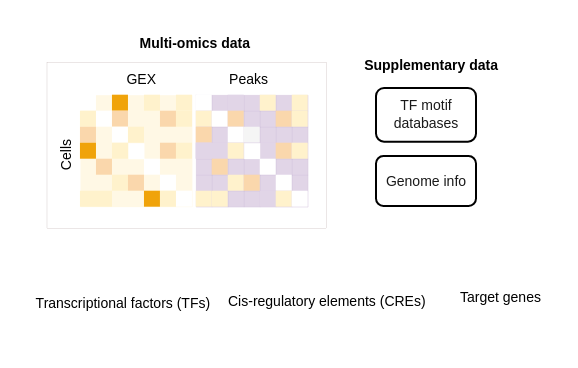 <mxfile version="19.0.3" type="device"><diagram id="gLmG2cZeEhud6yE7WB9n" name="Page-1"><mxGraphModel dx="316" dy="114" grid="0" gridSize="10" guides="1" tooltips="1" connect="1" arrows="1" fold="1" page="0" pageScale="1" pageWidth="20" pageHeight="20" math="0" shadow="0"><root><mxCell id="0"/><mxCell id="1" parent="0"/><mxCell id="OX5NW37yU9NwS7QLs4Wm-2" value="&lt;p style=&quot;line-height: 1.2;&quot;&gt;&lt;/p&gt;&lt;div style=&quot;text-align: center;&quot;&gt;&lt;span style=&quot;font-size: 7px;&quot;&gt;GEX&lt;/span&gt;&lt;/div&gt;&lt;p&gt;&lt;/p&gt;" style="text;html=1;strokeColor=none;fillColor=none;align=right;verticalAlign=middle;whiteSpace=wrap;rounded=0;rotation=0;opacity=70;" vertex="1" parent="1"><mxGeometry x="492.91" y="481.0" width="33" height="13" as="geometry"/></mxCell><mxCell id="OX5NW37yU9NwS7QLs4Wm-3" value="&lt;p style=&quot;line-height: 1.2;&quot;&gt;&lt;/p&gt;&lt;div style=&quot;text-align: center;&quot;&gt;&lt;span style=&quot;font-size: 7px;&quot;&gt;Transcriptional factors (TFs)&amp;nbsp;&lt;/span&gt;&lt;/div&gt;&lt;div style=&quot;text-align: center;&quot;&gt;&lt;br&gt;&lt;/div&gt;&lt;p&gt;&lt;/p&gt;" style="text;html=1;strokeColor=none;fillColor=none;align=right;verticalAlign=middle;whiteSpace=wrap;rounded=0;rotation=0;opacity=70;" vertex="1" parent="1"><mxGeometry x="446.0" y="600" width="109" height="13" as="geometry"/></mxCell><mxCell id="OX5NW37yU9NwS7QLs4Wm-17" value="" style="shape=table;startSize=0;container=1;collapsible=0;childLayout=tableLayout;fontSize=16;strokeWidth=0;fillColor=#fff8e5;strokeColor=none;" vertex="1" parent="1"><mxGeometry x="485.98" y="497.35" width="55.97" height="55.97" as="geometry"/></mxCell><mxCell id="OX5NW37yU9NwS7QLs4Wm-18" style="shape=tableRow;horizontal=0;startSize=0;swimlaneHead=0;swimlaneBody=0;strokeColor=inherit;top=0;left=0;bottom=0;right=0;collapsible=0;dropTarget=0;fillColor=none;points=[[0,0.5],[1,0.5]];portConstraint=eastwest;fontSize=16;" vertex="1" parent="OX5NW37yU9NwS7QLs4Wm-17"><mxGeometry width="55.97" height="8" as="geometry"/></mxCell><mxCell id="OX5NW37yU9NwS7QLs4Wm-19" style="shape=partialRectangle;html=1;whiteSpace=wrap;connectable=0;overflow=hidden;top=0;left=0;bottom=0;right=0;pointerEvents=1;fontSize=16;" vertex="1" parent="OX5NW37yU9NwS7QLs4Wm-18"><mxGeometry width="8" height="8" as="geometry"><mxRectangle width="8" height="8" as="alternateBounds"/></mxGeometry></mxCell><mxCell id="OX5NW37yU9NwS7QLs4Wm-20" style="shape=partialRectangle;html=1;whiteSpace=wrap;connectable=0;strokeColor=inherit;overflow=hidden;fillColor=none;top=0;left=0;bottom=0;right=0;pointerEvents=1;fontSize=16;" vertex="1" parent="OX5NW37yU9NwS7QLs4Wm-18"><mxGeometry x="8" width="8" height="8" as="geometry"><mxRectangle width="8" height="8" as="alternateBounds"/></mxGeometry></mxCell><mxCell id="OX5NW37yU9NwS7QLs4Wm-21" style="shape=partialRectangle;html=1;whiteSpace=wrap;connectable=0;strokeColor=#BD7000;overflow=hidden;fillColor=#f0a30a;top=0;left=0;bottom=0;right=0;pointerEvents=1;fontSize=16;fontColor=#000000;" vertex="1" parent="OX5NW37yU9NwS7QLs4Wm-18"><mxGeometry x="16" width="8" height="8" as="geometry"><mxRectangle width="8" height="8" as="alternateBounds"/></mxGeometry></mxCell><mxCell id="OX5NW37yU9NwS7QLs4Wm-22" style="shape=partialRectangle;html=1;whiteSpace=wrap;connectable=0;strokeColor=inherit;overflow=hidden;fillColor=none;top=0;left=0;bottom=0;right=0;pointerEvents=1;fontSize=16;" vertex="1" parent="OX5NW37yU9NwS7QLs4Wm-18"><mxGeometry x="24" width="8" height="8" as="geometry"><mxRectangle width="8" height="8" as="alternateBounds"/></mxGeometry></mxCell><mxCell id="OX5NW37yU9NwS7QLs4Wm-23" style="shape=partialRectangle;html=1;whiteSpace=wrap;connectable=0;strokeColor=#d6b656;overflow=hidden;fillColor=#fff2cc;top=0;left=0;bottom=0;right=0;pointerEvents=1;fontSize=16;" vertex="1" parent="OX5NW37yU9NwS7QLs4Wm-18"><mxGeometry x="32" width="8" height="8" as="geometry"><mxRectangle width="8" height="8" as="alternateBounds"/></mxGeometry></mxCell><mxCell id="OX5NW37yU9NwS7QLs4Wm-24" style="shape=partialRectangle;html=1;whiteSpace=wrap;connectable=0;strokeColor=inherit;overflow=hidden;fillColor=none;top=0;left=0;bottom=0;right=0;pointerEvents=1;fontSize=16;" vertex="1" parent="OX5NW37yU9NwS7QLs4Wm-18"><mxGeometry x="40" width="8" height="8" as="geometry"><mxRectangle width="8" height="8" as="alternateBounds"/></mxGeometry></mxCell><mxCell id="OX5NW37yU9NwS7QLs4Wm-25" style="shape=partialRectangle;html=1;whiteSpace=wrap;connectable=0;strokeColor=#d6b656;overflow=hidden;fillColor=#fff2cc;top=0;left=0;bottom=0;right=0;pointerEvents=1;fontSize=16;" vertex="1" parent="OX5NW37yU9NwS7QLs4Wm-18"><mxGeometry x="48" width="8" height="8" as="geometry"><mxRectangle width="8" height="8" as="alternateBounds"/></mxGeometry></mxCell><mxCell id="OX5NW37yU9NwS7QLs4Wm-26" style="shape=tableRow;horizontal=0;startSize=0;swimlaneHead=0;swimlaneBody=0;strokeColor=inherit;top=0;left=0;bottom=0;right=0;collapsible=0;dropTarget=0;fillColor=none;points=[[0,0.5],[1,0.5]];portConstraint=eastwest;fontSize=16;" vertex="1" parent="OX5NW37yU9NwS7QLs4Wm-17"><mxGeometry y="8" width="55.97" height="8" as="geometry"/></mxCell><mxCell id="OX5NW37yU9NwS7QLs4Wm-27" style="shape=partialRectangle;html=1;whiteSpace=wrap;connectable=0;strokeColor=#d6b656;overflow=hidden;fillColor=#fff2cc;top=0;left=0;bottom=0;right=0;pointerEvents=1;fontSize=16;" vertex="1" parent="OX5NW37yU9NwS7QLs4Wm-26"><mxGeometry width="8" height="8" as="geometry"><mxRectangle width="8" height="8" as="alternateBounds"/></mxGeometry></mxCell><mxCell id="OX5NW37yU9NwS7QLs4Wm-28" style="shape=partialRectangle;html=1;whiteSpace=wrap;connectable=0;overflow=hidden;top=0;left=0;bottom=0;right=0;pointerEvents=1;fontSize=16;" vertex="1" parent="OX5NW37yU9NwS7QLs4Wm-26"><mxGeometry x="8" width="8" height="8" as="geometry"><mxRectangle width="8" height="8" as="alternateBounds"/></mxGeometry></mxCell><mxCell id="OX5NW37yU9NwS7QLs4Wm-29" style="shape=partialRectangle;html=1;whiteSpace=wrap;connectable=0;strokeColor=#b46504;overflow=hidden;fillColor=#fad7ac;top=0;left=0;bottom=0;right=0;pointerEvents=1;fontSize=16;" vertex="1" parent="OX5NW37yU9NwS7QLs4Wm-26"><mxGeometry x="16" width="8" height="8" as="geometry"><mxRectangle width="8" height="8" as="alternateBounds"/></mxGeometry></mxCell><mxCell id="OX5NW37yU9NwS7QLs4Wm-30" style="shape=partialRectangle;html=1;whiteSpace=wrap;connectable=0;strokeColor=inherit;overflow=hidden;fillColor=none;top=0;left=0;bottom=0;right=0;pointerEvents=1;fontSize=16;" vertex="1" parent="OX5NW37yU9NwS7QLs4Wm-26"><mxGeometry x="24" width="8" height="8" as="geometry"><mxRectangle width="8" height="8" as="alternateBounds"/></mxGeometry></mxCell><mxCell id="OX5NW37yU9NwS7QLs4Wm-31" style="shape=partialRectangle;html=1;whiteSpace=wrap;connectable=0;strokeColor=inherit;overflow=hidden;fillColor=none;top=0;left=0;bottom=0;right=0;pointerEvents=1;fontSize=16;" vertex="1" parent="OX5NW37yU9NwS7QLs4Wm-26"><mxGeometry x="32" width="8" height="8" as="geometry"><mxRectangle width="8" height="8" as="alternateBounds"/></mxGeometry></mxCell><mxCell id="OX5NW37yU9NwS7QLs4Wm-32" style="shape=partialRectangle;html=1;whiteSpace=wrap;connectable=0;strokeColor=#b46504;overflow=hidden;fillColor=#fad7ac;top=0;left=0;bottom=0;right=0;pointerEvents=1;fontSize=16;" vertex="1" parent="OX5NW37yU9NwS7QLs4Wm-26"><mxGeometry x="40" width="8" height="8" as="geometry"><mxRectangle width="8" height="8" as="alternateBounds"/></mxGeometry></mxCell><mxCell id="OX5NW37yU9NwS7QLs4Wm-33" style="shape=partialRectangle;html=1;whiteSpace=wrap;connectable=0;strokeColor=#d6b656;overflow=hidden;fillColor=#fff2cc;top=0;left=0;bottom=0;right=0;pointerEvents=1;fontSize=16;" vertex="1" parent="OX5NW37yU9NwS7QLs4Wm-26"><mxGeometry x="48" width="8" height="8" as="geometry"><mxRectangle width="8" height="8" as="alternateBounds"/></mxGeometry></mxCell><mxCell id="OX5NW37yU9NwS7QLs4Wm-34" style="shape=tableRow;horizontal=0;startSize=0;swimlaneHead=0;swimlaneBody=0;strokeColor=inherit;top=0;left=0;bottom=0;right=0;collapsible=0;dropTarget=0;fillColor=none;points=[[0,0.5],[1,0.5]];portConstraint=eastwest;fontSize=16;" vertex="1" parent="OX5NW37yU9NwS7QLs4Wm-17"><mxGeometry y="16" width="55.97" height="8" as="geometry"/></mxCell><mxCell id="OX5NW37yU9NwS7QLs4Wm-35" style="shape=partialRectangle;html=1;whiteSpace=wrap;connectable=0;strokeColor=#b46504;overflow=hidden;fillColor=#fad7ac;top=0;left=0;bottom=0;right=0;pointerEvents=1;fontSize=16;" vertex="1" parent="OX5NW37yU9NwS7QLs4Wm-34"><mxGeometry width="8" height="8" as="geometry"><mxRectangle width="8" height="8" as="alternateBounds"/></mxGeometry></mxCell><mxCell id="OX5NW37yU9NwS7QLs4Wm-36" style="shape=partialRectangle;html=1;whiteSpace=wrap;connectable=0;strokeColor=inherit;overflow=hidden;fillColor=none;top=0;left=0;bottom=0;right=0;pointerEvents=1;fontSize=16;" vertex="1" parent="OX5NW37yU9NwS7QLs4Wm-34"><mxGeometry x="8" width="8" height="8" as="geometry"><mxRectangle width="8" height="8" as="alternateBounds"/></mxGeometry></mxCell><mxCell id="OX5NW37yU9NwS7QLs4Wm-37" style="shape=partialRectangle;html=1;whiteSpace=wrap;connectable=0;overflow=hidden;top=0;left=0;bottom=0;right=0;pointerEvents=1;fontSize=16;" vertex="1" parent="OX5NW37yU9NwS7QLs4Wm-34"><mxGeometry x="16" width="8" height="8" as="geometry"><mxRectangle width="8" height="8" as="alternateBounds"/></mxGeometry></mxCell><mxCell id="OX5NW37yU9NwS7QLs4Wm-38" style="shape=partialRectangle;html=1;whiteSpace=wrap;connectable=0;strokeColor=#d6b656;overflow=hidden;fillColor=#fff2cc;top=0;left=0;bottom=0;right=0;pointerEvents=1;fontSize=16;" vertex="1" parent="OX5NW37yU9NwS7QLs4Wm-34"><mxGeometry x="24" width="8" height="8" as="geometry"><mxRectangle width="8" height="8" as="alternateBounds"/></mxGeometry></mxCell><mxCell id="OX5NW37yU9NwS7QLs4Wm-39" style="shape=partialRectangle;html=1;whiteSpace=wrap;connectable=0;strokeColor=inherit;overflow=hidden;fillColor=none;top=0;left=0;bottom=0;right=0;pointerEvents=1;fontSize=16;" vertex="1" parent="OX5NW37yU9NwS7QLs4Wm-34"><mxGeometry x="32" width="8" height="8" as="geometry"><mxRectangle width="8" height="8" as="alternateBounds"/></mxGeometry></mxCell><mxCell id="OX5NW37yU9NwS7QLs4Wm-40" style="shape=partialRectangle;html=1;whiteSpace=wrap;connectable=0;strokeColor=inherit;overflow=hidden;fillColor=none;top=0;left=0;bottom=0;right=0;pointerEvents=1;fontSize=16;" vertex="1" parent="OX5NW37yU9NwS7QLs4Wm-34"><mxGeometry x="40" width="8" height="8" as="geometry"><mxRectangle width="8" height="8" as="alternateBounds"/></mxGeometry></mxCell><mxCell id="OX5NW37yU9NwS7QLs4Wm-41" style="shape=partialRectangle;html=1;whiteSpace=wrap;connectable=0;strokeColor=inherit;overflow=hidden;fillColor=none;top=0;left=0;bottom=0;right=0;pointerEvents=1;fontSize=16;" vertex="1" parent="OX5NW37yU9NwS7QLs4Wm-34"><mxGeometry x="48" width="8" height="8" as="geometry"><mxRectangle width="8" height="8" as="alternateBounds"/></mxGeometry></mxCell><mxCell id="OX5NW37yU9NwS7QLs4Wm-42" style="shape=tableRow;horizontal=0;startSize=0;swimlaneHead=0;swimlaneBody=0;strokeColor=inherit;top=0;left=0;bottom=0;right=0;collapsible=0;dropTarget=0;fillColor=none;points=[[0,0.5],[1,0.5]];portConstraint=eastwest;fontSize=16;" vertex="1" parent="OX5NW37yU9NwS7QLs4Wm-17"><mxGeometry y="24" width="55.97" height="8" as="geometry"/></mxCell><mxCell id="OX5NW37yU9NwS7QLs4Wm-43" style="shape=partialRectangle;html=1;whiteSpace=wrap;connectable=0;strokeColor=#BD7000;overflow=hidden;fillColor=#f0a30a;top=0;left=0;bottom=0;right=0;pointerEvents=1;fontSize=16;fontColor=#000000;" vertex="1" parent="OX5NW37yU9NwS7QLs4Wm-42"><mxGeometry width="8" height="8" as="geometry"><mxRectangle width="8" height="8" as="alternateBounds"/></mxGeometry></mxCell><mxCell id="OX5NW37yU9NwS7QLs4Wm-44" style="shape=partialRectangle;html=1;whiteSpace=wrap;connectable=0;strokeColor=inherit;overflow=hidden;fillColor=none;top=0;left=0;bottom=0;right=0;pointerEvents=1;fontSize=16;" vertex="1" parent="OX5NW37yU9NwS7QLs4Wm-42"><mxGeometry x="8" width="8" height="8" as="geometry"><mxRectangle width="8" height="8" as="alternateBounds"/></mxGeometry></mxCell><mxCell id="OX5NW37yU9NwS7QLs4Wm-45" style="shape=partialRectangle;html=1;whiteSpace=wrap;connectable=0;strokeColor=#d6b656;overflow=hidden;fillColor=#fff2cc;top=0;left=0;bottom=0;right=0;pointerEvents=1;fontSize=16;" vertex="1" parent="OX5NW37yU9NwS7QLs4Wm-42"><mxGeometry x="16" width="8" height="8" as="geometry"><mxRectangle width="8" height="8" as="alternateBounds"/></mxGeometry></mxCell><mxCell id="OX5NW37yU9NwS7QLs4Wm-46" style="shape=partialRectangle;html=1;whiteSpace=wrap;connectable=0;overflow=hidden;top=0;left=0;bottom=0;right=0;pointerEvents=1;fontSize=16;strokeWidth=0;" vertex="1" parent="OX5NW37yU9NwS7QLs4Wm-42"><mxGeometry x="24" width="8" height="8" as="geometry"><mxRectangle width="8" height="8" as="alternateBounds"/></mxGeometry></mxCell><mxCell id="OX5NW37yU9NwS7QLs4Wm-47" style="shape=partialRectangle;html=1;whiteSpace=wrap;connectable=0;strokeColor=inherit;overflow=hidden;fillColor=none;top=0;left=0;bottom=0;right=0;pointerEvents=1;fontSize=16;" vertex="1" parent="OX5NW37yU9NwS7QLs4Wm-42"><mxGeometry x="32" width="8" height="8" as="geometry"><mxRectangle width="8" height="8" as="alternateBounds"/></mxGeometry></mxCell><mxCell id="OX5NW37yU9NwS7QLs4Wm-48" style="shape=partialRectangle;html=1;whiteSpace=wrap;connectable=0;strokeColor=#b46504;overflow=hidden;fillColor=#fad7ac;top=0;left=0;bottom=0;right=0;pointerEvents=1;fontSize=16;" vertex="1" parent="OX5NW37yU9NwS7QLs4Wm-42"><mxGeometry x="40" width="8" height="8" as="geometry"><mxRectangle width="8" height="8" as="alternateBounds"/></mxGeometry></mxCell><mxCell id="OX5NW37yU9NwS7QLs4Wm-49" style="shape=partialRectangle;html=1;whiteSpace=wrap;connectable=0;strokeColor=#d6b656;overflow=hidden;fillColor=#fff2cc;top=0;left=0;bottom=0;right=0;pointerEvents=1;fontSize=16;" vertex="1" parent="OX5NW37yU9NwS7QLs4Wm-42"><mxGeometry x="48" width="8" height="8" as="geometry"><mxRectangle width="8" height="8" as="alternateBounds"/></mxGeometry></mxCell><mxCell id="OX5NW37yU9NwS7QLs4Wm-50" style="shape=tableRow;horizontal=0;startSize=0;swimlaneHead=0;swimlaneBody=0;strokeColor=inherit;top=0;left=0;bottom=0;right=0;collapsible=0;dropTarget=0;fillColor=none;points=[[0,0.5],[1,0.5]];portConstraint=eastwest;fontSize=16;" vertex="1" parent="OX5NW37yU9NwS7QLs4Wm-17"><mxGeometry y="32" width="55.97" height="8" as="geometry"/></mxCell><mxCell id="OX5NW37yU9NwS7QLs4Wm-51" style="shape=partialRectangle;html=1;whiteSpace=wrap;connectable=0;strokeColor=inherit;overflow=hidden;fillColor=none;top=0;left=0;bottom=0;right=0;pointerEvents=1;fontSize=16;" vertex="1" parent="OX5NW37yU9NwS7QLs4Wm-50"><mxGeometry width="8" height="8" as="geometry"><mxRectangle width="8" height="8" as="alternateBounds"/></mxGeometry></mxCell><mxCell id="OX5NW37yU9NwS7QLs4Wm-52" style="shape=partialRectangle;html=1;whiteSpace=wrap;connectable=0;strokeColor=#b46504;overflow=hidden;fillColor=#fad7ac;top=0;left=0;bottom=0;right=0;pointerEvents=1;fontSize=16;" vertex="1" parent="OX5NW37yU9NwS7QLs4Wm-50"><mxGeometry x="8" width="8" height="8" as="geometry"><mxRectangle width="8" height="8" as="alternateBounds"/></mxGeometry></mxCell><mxCell id="OX5NW37yU9NwS7QLs4Wm-53" style="shape=partialRectangle;html=1;whiteSpace=wrap;connectable=0;strokeColor=inherit;overflow=hidden;fillColor=none;top=0;left=0;bottom=0;right=0;pointerEvents=1;fontSize=16;" vertex="1" parent="OX5NW37yU9NwS7QLs4Wm-50"><mxGeometry x="16" width="8" height="8" as="geometry"><mxRectangle width="8" height="8" as="alternateBounds"/></mxGeometry></mxCell><mxCell id="OX5NW37yU9NwS7QLs4Wm-54" style="shape=partialRectangle;html=1;whiteSpace=wrap;connectable=0;strokeColor=inherit;overflow=hidden;fillColor=none;top=0;left=0;bottom=0;right=0;pointerEvents=1;fontSize=16;" vertex="1" parent="OX5NW37yU9NwS7QLs4Wm-50"><mxGeometry x="24" width="8" height="8" as="geometry"><mxRectangle width="8" height="8" as="alternateBounds"/></mxGeometry></mxCell><mxCell id="OX5NW37yU9NwS7QLs4Wm-55" style="shape=partialRectangle;html=1;whiteSpace=wrap;connectable=0;overflow=hidden;top=0;left=0;bottom=0;right=0;pointerEvents=1;fontSize=16;" vertex="1" parent="OX5NW37yU9NwS7QLs4Wm-50"><mxGeometry x="32" width="8" height="8" as="geometry"><mxRectangle width="8" height="8" as="alternateBounds"/></mxGeometry></mxCell><mxCell id="OX5NW37yU9NwS7QLs4Wm-56" style="shape=partialRectangle;html=1;whiteSpace=wrap;connectable=0;strokeColor=inherit;overflow=hidden;fillColor=none;top=0;left=0;bottom=0;right=0;pointerEvents=1;fontSize=16;" vertex="1" parent="OX5NW37yU9NwS7QLs4Wm-50"><mxGeometry x="40" width="8" height="8" as="geometry"><mxRectangle width="8" height="8" as="alternateBounds"/></mxGeometry></mxCell><mxCell id="OX5NW37yU9NwS7QLs4Wm-57" style="shape=partialRectangle;html=1;whiteSpace=wrap;connectable=0;strokeColor=inherit;overflow=hidden;fillColor=none;top=0;left=0;bottom=0;right=0;pointerEvents=1;fontSize=16;" vertex="1" parent="OX5NW37yU9NwS7QLs4Wm-50"><mxGeometry x="48" width="8" height="8" as="geometry"><mxRectangle width="8" height="8" as="alternateBounds"/></mxGeometry></mxCell><mxCell id="OX5NW37yU9NwS7QLs4Wm-58" value="" style="shape=tableRow;horizontal=0;startSize=0;swimlaneHead=0;swimlaneBody=0;strokeColor=inherit;top=0;left=0;bottom=0;right=0;collapsible=0;dropTarget=0;fillColor=none;points=[[0,0.5],[1,0.5]];portConstraint=eastwest;fontSize=16;" vertex="1" parent="OX5NW37yU9NwS7QLs4Wm-17"><mxGeometry y="40" width="55.97" height="8" as="geometry"/></mxCell><mxCell id="OX5NW37yU9NwS7QLs4Wm-59" value="" style="shape=partialRectangle;html=1;whiteSpace=wrap;connectable=0;strokeColor=inherit;overflow=hidden;fillColor=none;top=0;left=0;bottom=0;right=0;pointerEvents=1;fontSize=16;" vertex="1" parent="OX5NW37yU9NwS7QLs4Wm-58"><mxGeometry width="8" height="8" as="geometry"><mxRectangle width="8" height="8" as="alternateBounds"/></mxGeometry></mxCell><mxCell id="OX5NW37yU9NwS7QLs4Wm-60" style="shape=partialRectangle;html=1;whiteSpace=wrap;connectable=0;strokeColor=inherit;overflow=hidden;fillColor=none;top=0;left=0;bottom=0;right=0;pointerEvents=1;fontSize=16;" vertex="1" parent="OX5NW37yU9NwS7QLs4Wm-58"><mxGeometry x="8" width="8" height="8" as="geometry"><mxRectangle width="8" height="8" as="alternateBounds"/></mxGeometry></mxCell><mxCell id="OX5NW37yU9NwS7QLs4Wm-61" style="shape=partialRectangle;html=1;whiteSpace=wrap;connectable=0;strokeColor=#d6b656;overflow=hidden;fillColor=#fff2cc;top=0;left=0;bottom=0;right=0;pointerEvents=1;fontSize=16;" vertex="1" parent="OX5NW37yU9NwS7QLs4Wm-58"><mxGeometry x="16" width="8" height="8" as="geometry"><mxRectangle width="8" height="8" as="alternateBounds"/></mxGeometry></mxCell><mxCell id="OX5NW37yU9NwS7QLs4Wm-62" style="shape=partialRectangle;html=1;whiteSpace=wrap;connectable=0;strokeColor=#b46504;overflow=hidden;fillColor=#fad7ac;top=0;left=0;bottom=0;right=0;pointerEvents=1;fontSize=16;" vertex="1" parent="OX5NW37yU9NwS7QLs4Wm-58"><mxGeometry x="24" width="8" height="8" as="geometry"><mxRectangle width="8" height="8" as="alternateBounds"/></mxGeometry></mxCell><mxCell id="OX5NW37yU9NwS7QLs4Wm-63" style="shape=partialRectangle;html=1;whiteSpace=wrap;connectable=0;strokeColor=inherit;overflow=hidden;fillColor=none;top=0;left=0;bottom=0;right=0;pointerEvents=1;fontSize=16;" vertex="1" parent="OX5NW37yU9NwS7QLs4Wm-58"><mxGeometry x="32" width="8" height="8" as="geometry"><mxRectangle width="8" height="8" as="alternateBounds"/></mxGeometry></mxCell><mxCell id="OX5NW37yU9NwS7QLs4Wm-64" style="shape=partialRectangle;html=1;whiteSpace=wrap;connectable=0;overflow=hidden;top=0;left=0;bottom=0;right=0;pointerEvents=1;fontSize=16;" vertex="1" parent="OX5NW37yU9NwS7QLs4Wm-58"><mxGeometry x="40" width="8" height="8" as="geometry"><mxRectangle width="8" height="8" as="alternateBounds"/></mxGeometry></mxCell><mxCell id="OX5NW37yU9NwS7QLs4Wm-65" style="shape=partialRectangle;html=1;whiteSpace=wrap;connectable=0;strokeColor=inherit;overflow=hidden;fillColor=none;top=0;left=0;bottom=0;right=0;pointerEvents=1;fontSize=16;" vertex="1" parent="OX5NW37yU9NwS7QLs4Wm-58"><mxGeometry x="48" width="8" height="8" as="geometry"><mxRectangle width="8" height="8" as="alternateBounds"/></mxGeometry></mxCell><mxCell id="OX5NW37yU9NwS7QLs4Wm-66" style="shape=tableRow;horizontal=0;startSize=0;swimlaneHead=0;swimlaneBody=0;strokeColor=inherit;top=0;left=0;bottom=0;right=0;collapsible=0;dropTarget=0;fillColor=none;points=[[0,0.5],[1,0.5]];portConstraint=eastwest;fontSize=16;" vertex="1" parent="OX5NW37yU9NwS7QLs4Wm-17"><mxGeometry y="48" width="55.97" height="8" as="geometry"/></mxCell><mxCell id="OX5NW37yU9NwS7QLs4Wm-67" style="shape=partialRectangle;html=1;whiteSpace=wrap;connectable=0;strokeColor=#d6b656;overflow=hidden;fillColor=#fff2cc;top=0;left=0;bottom=0;right=0;pointerEvents=1;fontSize=16;" vertex="1" parent="OX5NW37yU9NwS7QLs4Wm-66"><mxGeometry width="8" height="8" as="geometry"><mxRectangle width="8" height="8" as="alternateBounds"/></mxGeometry></mxCell><mxCell id="OX5NW37yU9NwS7QLs4Wm-68" style="shape=partialRectangle;html=1;whiteSpace=wrap;connectable=0;strokeColor=#d6b656;overflow=hidden;fillColor=#fff2cc;top=0;left=0;bottom=0;right=0;pointerEvents=1;fontSize=16;" vertex="1" parent="OX5NW37yU9NwS7QLs4Wm-66"><mxGeometry x="8" width="8" height="8" as="geometry"><mxRectangle width="8" height="8" as="alternateBounds"/></mxGeometry></mxCell><mxCell id="OX5NW37yU9NwS7QLs4Wm-69" style="shape=partialRectangle;html=1;whiteSpace=wrap;connectable=0;strokeColor=inherit;overflow=hidden;fillColor=none;top=0;left=0;bottom=0;right=0;pointerEvents=1;fontSize=16;" vertex="1" parent="OX5NW37yU9NwS7QLs4Wm-66"><mxGeometry x="16" width="8" height="8" as="geometry"><mxRectangle width="8" height="8" as="alternateBounds"/></mxGeometry></mxCell><mxCell id="OX5NW37yU9NwS7QLs4Wm-70" style="shape=partialRectangle;html=1;whiteSpace=wrap;connectable=0;strokeColor=inherit;overflow=hidden;fillColor=none;top=0;left=0;bottom=0;right=0;pointerEvents=1;fontSize=16;" vertex="1" parent="OX5NW37yU9NwS7QLs4Wm-66"><mxGeometry x="24" width="8" height="8" as="geometry"><mxRectangle width="8" height="8" as="alternateBounds"/></mxGeometry></mxCell><mxCell id="OX5NW37yU9NwS7QLs4Wm-71" style="shape=partialRectangle;html=1;whiteSpace=wrap;connectable=0;strokeColor=#BD7000;overflow=hidden;fillColor=#f0a30a;top=0;left=0;bottom=0;right=0;pointerEvents=1;fontSize=16;fontColor=#000000;" vertex="1" parent="OX5NW37yU9NwS7QLs4Wm-66"><mxGeometry x="32" width="8" height="8" as="geometry"><mxRectangle width="8" height="8" as="alternateBounds"/></mxGeometry></mxCell><mxCell id="OX5NW37yU9NwS7QLs4Wm-72" style="shape=partialRectangle;html=1;whiteSpace=wrap;connectable=0;strokeColor=#d6b656;overflow=hidden;fillColor=#fff2cc;top=0;left=0;bottom=0;right=0;pointerEvents=1;fontSize=16;" vertex="1" parent="OX5NW37yU9NwS7QLs4Wm-66"><mxGeometry x="40" width="8" height="8" as="geometry"><mxRectangle width="8" height="8" as="alternateBounds"/></mxGeometry></mxCell><mxCell id="OX5NW37yU9NwS7QLs4Wm-73" style="shape=partialRectangle;html=1;whiteSpace=wrap;connectable=0;overflow=hidden;top=0;left=0;bottom=0;right=0;pointerEvents=1;fontSize=16;" vertex="1" parent="OX5NW37yU9NwS7QLs4Wm-66"><mxGeometry x="48" width="8" height="8" as="geometry"><mxRectangle width="8" height="8" as="alternateBounds"/></mxGeometry></mxCell><mxCell id="OX5NW37yU9NwS7QLs4Wm-74" value="&lt;p style=&quot;line-height: 1.2;&quot;&gt;&lt;/p&gt;&lt;div style=&quot;text-align: center;&quot;&gt;&lt;font style=&quot;font-size: 7px;&quot;&gt;Cells&lt;/font&gt;&lt;/div&gt;&lt;p&gt;&lt;/p&gt;" style="text;html=1;strokeColor=none;fillColor=none;align=right;verticalAlign=middle;whiteSpace=wrap;rounded=0;rotation=-90;opacity=70;" vertex="1" parent="1"><mxGeometry x="461" y="528" width="33" height="13" as="geometry"/></mxCell><mxCell id="OX5NW37yU9NwS7QLs4Wm-82" value="" style="shape=table;startSize=0;container=1;collapsible=0;childLayout=tableLayout;fontSize=16;strokeWidth=0;fillColor=#e1d5e7;strokeColor=#9673a6;" vertex="1" parent="1"><mxGeometry x="543.85" y="497.35" width="55.97" height="55.97" as="geometry"/></mxCell><mxCell id="OX5NW37yU9NwS7QLs4Wm-83" style="shape=tableRow;horizontal=0;startSize=0;swimlaneHead=0;swimlaneBody=0;strokeColor=inherit;top=0;left=0;bottom=0;right=0;collapsible=0;dropTarget=0;fillColor=none;points=[[0,0.5],[1,0.5]];portConstraint=eastwest;fontSize=16;" vertex="1" parent="OX5NW37yU9NwS7QLs4Wm-82"><mxGeometry width="55.97" height="8" as="geometry"/></mxCell><mxCell id="OX5NW37yU9NwS7QLs4Wm-84" style="shape=partialRectangle;html=1;whiteSpace=wrap;connectable=0;overflow=hidden;top=0;left=0;bottom=0;right=0;pointerEvents=1;fontSize=16;" vertex="1" parent="OX5NW37yU9NwS7QLs4Wm-83"><mxGeometry width="8" height="8" as="geometry"><mxRectangle width="8" height="8" as="alternateBounds"/></mxGeometry></mxCell><mxCell id="OX5NW37yU9NwS7QLs4Wm-85" style="shape=partialRectangle;html=1;whiteSpace=wrap;connectable=0;strokeColor=inherit;overflow=hidden;fillColor=none;top=0;left=0;bottom=0;right=0;pointerEvents=1;fontSize=16;" vertex="1" parent="OX5NW37yU9NwS7QLs4Wm-83"><mxGeometry x="8" width="8" height="8" as="geometry"><mxRectangle width="8" height="8" as="alternateBounds"/></mxGeometry></mxCell><mxCell id="OX5NW37yU9NwS7QLs4Wm-86" style="shape=partialRectangle;html=1;whiteSpace=wrap;connectable=0;strokeColor=#9673a6;overflow=hidden;fillColor=#e1d5e7;top=0;left=0;bottom=0;right=0;pointerEvents=1;fontSize=16;" vertex="1" parent="OX5NW37yU9NwS7QLs4Wm-83"><mxGeometry x="16" width="8" height="8" as="geometry"><mxRectangle width="8" height="8" as="alternateBounds"/></mxGeometry></mxCell><mxCell id="OX5NW37yU9NwS7QLs4Wm-87" style="shape=partialRectangle;html=1;whiteSpace=wrap;connectable=0;strokeColor=inherit;overflow=hidden;fillColor=none;top=0;left=0;bottom=0;right=0;pointerEvents=1;fontSize=16;" vertex="1" parent="OX5NW37yU9NwS7QLs4Wm-83"><mxGeometry x="24" width="8" height="8" as="geometry"><mxRectangle width="8" height="8" as="alternateBounds"/></mxGeometry></mxCell><mxCell id="OX5NW37yU9NwS7QLs4Wm-88" style="shape=partialRectangle;html=1;whiteSpace=wrap;connectable=0;strokeColor=#d6b656;overflow=hidden;fillColor=#fff2cc;top=0;left=0;bottom=0;right=0;pointerEvents=1;fontSize=16;" vertex="1" parent="OX5NW37yU9NwS7QLs4Wm-83"><mxGeometry x="32" width="8" height="8" as="geometry"><mxRectangle width="8" height="8" as="alternateBounds"/></mxGeometry></mxCell><mxCell id="OX5NW37yU9NwS7QLs4Wm-89" style="shape=partialRectangle;html=1;whiteSpace=wrap;connectable=0;strokeColor=inherit;overflow=hidden;fillColor=none;top=0;left=0;bottom=0;right=0;pointerEvents=1;fontSize=16;" vertex="1" parent="OX5NW37yU9NwS7QLs4Wm-83"><mxGeometry x="40" width="8" height="8" as="geometry"><mxRectangle width="8" height="8" as="alternateBounds"/></mxGeometry></mxCell><mxCell id="OX5NW37yU9NwS7QLs4Wm-90" style="shape=partialRectangle;html=1;whiteSpace=wrap;connectable=0;strokeColor=#d6b656;overflow=hidden;fillColor=#fff2cc;top=0;left=0;bottom=0;right=0;pointerEvents=1;fontSize=16;" vertex="1" parent="OX5NW37yU9NwS7QLs4Wm-83"><mxGeometry x="48" width="8" height="8" as="geometry"><mxRectangle width="8" height="8" as="alternateBounds"/></mxGeometry></mxCell><mxCell id="OX5NW37yU9NwS7QLs4Wm-91" style="shape=tableRow;horizontal=0;startSize=0;swimlaneHead=0;swimlaneBody=0;strokeColor=inherit;top=0;left=0;bottom=0;right=0;collapsible=0;dropTarget=0;fillColor=none;points=[[0,0.5],[1,0.5]];portConstraint=eastwest;fontSize=16;" vertex="1" parent="OX5NW37yU9NwS7QLs4Wm-82"><mxGeometry y="8" width="55.97" height="8" as="geometry"/></mxCell><mxCell id="OX5NW37yU9NwS7QLs4Wm-92" style="shape=partialRectangle;html=1;whiteSpace=wrap;connectable=0;strokeColor=#d6b656;overflow=hidden;fillColor=#fff2cc;top=0;left=0;bottom=0;right=0;pointerEvents=1;fontSize=16;" vertex="1" parent="OX5NW37yU9NwS7QLs4Wm-91"><mxGeometry width="8" height="8" as="geometry"><mxRectangle width="8" height="8" as="alternateBounds"/></mxGeometry></mxCell><mxCell id="OX5NW37yU9NwS7QLs4Wm-93" style="shape=partialRectangle;html=1;whiteSpace=wrap;connectable=0;overflow=hidden;top=0;left=0;bottom=0;right=0;pointerEvents=1;fontSize=16;" vertex="1" parent="OX5NW37yU9NwS7QLs4Wm-91"><mxGeometry x="8" width="8" height="8" as="geometry"><mxRectangle width="8" height="8" as="alternateBounds"/></mxGeometry></mxCell><mxCell id="OX5NW37yU9NwS7QLs4Wm-94" style="shape=partialRectangle;html=1;whiteSpace=wrap;connectable=0;strokeColor=#b46504;overflow=hidden;fillColor=#fad7ac;top=0;left=0;bottom=0;right=0;pointerEvents=1;fontSize=16;" vertex="1" parent="OX5NW37yU9NwS7QLs4Wm-91"><mxGeometry x="16" width="8" height="8" as="geometry"><mxRectangle width="8" height="8" as="alternateBounds"/></mxGeometry></mxCell><mxCell id="OX5NW37yU9NwS7QLs4Wm-95" style="shape=partialRectangle;html=1;whiteSpace=wrap;connectable=0;strokeColor=inherit;overflow=hidden;fillColor=none;top=0;left=0;bottom=0;right=0;pointerEvents=1;fontSize=16;" vertex="1" parent="OX5NW37yU9NwS7QLs4Wm-91"><mxGeometry x="24" width="8" height="8" as="geometry"><mxRectangle width="8" height="8" as="alternateBounds"/></mxGeometry></mxCell><mxCell id="OX5NW37yU9NwS7QLs4Wm-96" style="shape=partialRectangle;html=1;whiteSpace=wrap;connectable=0;strokeColor=inherit;overflow=hidden;fillColor=none;top=0;left=0;bottom=0;right=0;pointerEvents=1;fontSize=16;" vertex="1" parent="OX5NW37yU9NwS7QLs4Wm-91"><mxGeometry x="32" width="8" height="8" as="geometry"><mxRectangle width="8" height="8" as="alternateBounds"/></mxGeometry></mxCell><mxCell id="OX5NW37yU9NwS7QLs4Wm-97" style="shape=partialRectangle;html=1;whiteSpace=wrap;connectable=0;strokeColor=#b46504;overflow=hidden;fillColor=#fad7ac;top=0;left=0;bottom=0;right=0;pointerEvents=1;fontSize=16;" vertex="1" parent="OX5NW37yU9NwS7QLs4Wm-91"><mxGeometry x="40" width="8" height="8" as="geometry"><mxRectangle width="8" height="8" as="alternateBounds"/></mxGeometry></mxCell><mxCell id="OX5NW37yU9NwS7QLs4Wm-98" style="shape=partialRectangle;html=1;whiteSpace=wrap;connectable=0;strokeColor=#d6b656;overflow=hidden;fillColor=#fff2cc;top=0;left=0;bottom=0;right=0;pointerEvents=1;fontSize=16;" vertex="1" parent="OX5NW37yU9NwS7QLs4Wm-91"><mxGeometry x="48" width="8" height="8" as="geometry"><mxRectangle width="8" height="8" as="alternateBounds"/></mxGeometry></mxCell><mxCell id="OX5NW37yU9NwS7QLs4Wm-99" style="shape=tableRow;horizontal=0;startSize=0;swimlaneHead=0;swimlaneBody=0;strokeColor=inherit;top=0;left=0;bottom=0;right=0;collapsible=0;dropTarget=0;fillColor=none;points=[[0,0.5],[1,0.5]];portConstraint=eastwest;fontSize=16;" vertex="1" parent="OX5NW37yU9NwS7QLs4Wm-82"><mxGeometry y="16" width="55.97" height="8" as="geometry"/></mxCell><mxCell id="OX5NW37yU9NwS7QLs4Wm-100" style="shape=partialRectangle;html=1;whiteSpace=wrap;connectable=0;strokeColor=#b46504;overflow=hidden;fillColor=#fad7ac;top=0;left=0;bottom=0;right=0;pointerEvents=1;fontSize=16;" vertex="1" parent="OX5NW37yU9NwS7QLs4Wm-99"><mxGeometry width="8" height="8" as="geometry"><mxRectangle width="8" height="8" as="alternateBounds"/></mxGeometry></mxCell><mxCell id="OX5NW37yU9NwS7QLs4Wm-101" style="shape=partialRectangle;html=1;whiteSpace=wrap;connectable=0;strokeColor=inherit;overflow=hidden;fillColor=none;top=0;left=0;bottom=0;right=0;pointerEvents=1;fontSize=16;" vertex="1" parent="OX5NW37yU9NwS7QLs4Wm-99"><mxGeometry x="8" width="8" height="8" as="geometry"><mxRectangle width="8" height="8" as="alternateBounds"/></mxGeometry></mxCell><mxCell id="OX5NW37yU9NwS7QLs4Wm-102" style="shape=partialRectangle;html=1;whiteSpace=wrap;connectable=0;overflow=hidden;top=0;left=0;bottom=0;right=0;pointerEvents=1;fontSize=16;" vertex="1" parent="OX5NW37yU9NwS7QLs4Wm-99"><mxGeometry x="16" width="8" height="8" as="geometry"><mxRectangle width="8" height="8" as="alternateBounds"/></mxGeometry></mxCell><mxCell id="OX5NW37yU9NwS7QLs4Wm-103" style="shape=partialRectangle;html=1;whiteSpace=wrap;connectable=0;strokeColor=#666666;overflow=hidden;fillColor=#f5f5f5;top=0;left=0;bottom=0;right=0;pointerEvents=1;fontSize=16;fontColor=#333333;" vertex="1" parent="OX5NW37yU9NwS7QLs4Wm-99"><mxGeometry x="24" width="8" height="8" as="geometry"><mxRectangle width="8" height="8" as="alternateBounds"/></mxGeometry></mxCell><mxCell id="OX5NW37yU9NwS7QLs4Wm-104" style="shape=partialRectangle;html=1;whiteSpace=wrap;connectable=0;strokeColor=inherit;overflow=hidden;fillColor=none;top=0;left=0;bottom=0;right=0;pointerEvents=1;fontSize=16;" vertex="1" parent="OX5NW37yU9NwS7QLs4Wm-99"><mxGeometry x="32" width="8" height="8" as="geometry"><mxRectangle width="8" height="8" as="alternateBounds"/></mxGeometry></mxCell><mxCell id="OX5NW37yU9NwS7QLs4Wm-105" style="shape=partialRectangle;html=1;whiteSpace=wrap;connectable=0;strokeColor=inherit;overflow=hidden;fillColor=none;top=0;left=0;bottom=0;right=0;pointerEvents=1;fontSize=16;" vertex="1" parent="OX5NW37yU9NwS7QLs4Wm-99"><mxGeometry x="40" width="8" height="8" as="geometry"><mxRectangle width="8" height="8" as="alternateBounds"/></mxGeometry></mxCell><mxCell id="OX5NW37yU9NwS7QLs4Wm-106" style="shape=partialRectangle;html=1;whiteSpace=wrap;connectable=0;strokeColor=inherit;overflow=hidden;fillColor=none;top=0;left=0;bottom=0;right=0;pointerEvents=1;fontSize=16;" vertex="1" parent="OX5NW37yU9NwS7QLs4Wm-99"><mxGeometry x="48" width="8" height="8" as="geometry"><mxRectangle width="8" height="8" as="alternateBounds"/></mxGeometry></mxCell><mxCell id="OX5NW37yU9NwS7QLs4Wm-107" style="shape=tableRow;horizontal=0;startSize=0;swimlaneHead=0;swimlaneBody=0;strokeColor=#9673a6;top=0;left=0;bottom=0;right=0;collapsible=0;dropTarget=0;fillColor=#e1d5e7;points=[[0,0.5],[1,0.5]];portConstraint=eastwest;fontSize=16;" vertex="1" parent="OX5NW37yU9NwS7QLs4Wm-82"><mxGeometry y="24" width="55.97" height="8" as="geometry"/></mxCell><mxCell id="OX5NW37yU9NwS7QLs4Wm-108" style="shape=partialRectangle;html=1;whiteSpace=wrap;connectable=0;strokeColor=#9673a6;overflow=hidden;fillColor=#e1d5e7;top=0;left=0;bottom=0;right=0;pointerEvents=1;fontSize=16;" vertex="1" parent="OX5NW37yU9NwS7QLs4Wm-107"><mxGeometry width="8" height="8" as="geometry"><mxRectangle width="8" height="8" as="alternateBounds"/></mxGeometry></mxCell><mxCell id="OX5NW37yU9NwS7QLs4Wm-109" style="shape=partialRectangle;html=1;whiteSpace=wrap;connectable=0;strokeColor=inherit;overflow=hidden;fillColor=none;top=0;left=0;bottom=0;right=0;pointerEvents=1;fontSize=16;" vertex="1" parent="OX5NW37yU9NwS7QLs4Wm-107"><mxGeometry x="8" width="8" height="8" as="geometry"><mxRectangle width="8" height="8" as="alternateBounds"/></mxGeometry></mxCell><mxCell id="OX5NW37yU9NwS7QLs4Wm-110" style="shape=partialRectangle;html=1;whiteSpace=wrap;connectable=0;strokeColor=#d6b656;overflow=hidden;fillColor=#fff2cc;top=0;left=0;bottom=0;right=0;pointerEvents=1;fontSize=16;" vertex="1" parent="OX5NW37yU9NwS7QLs4Wm-107"><mxGeometry x="16" width="8" height="8" as="geometry"><mxRectangle width="8" height="8" as="alternateBounds"/></mxGeometry></mxCell><mxCell id="OX5NW37yU9NwS7QLs4Wm-111" style="shape=partialRectangle;html=1;whiteSpace=wrap;connectable=0;overflow=hidden;top=0;left=0;bottom=0;right=0;pointerEvents=1;fontSize=16;strokeWidth=0;" vertex="1" parent="OX5NW37yU9NwS7QLs4Wm-107"><mxGeometry x="24" width="8" height="8" as="geometry"><mxRectangle width="8" height="8" as="alternateBounds"/></mxGeometry></mxCell><mxCell id="OX5NW37yU9NwS7QLs4Wm-112" style="shape=partialRectangle;html=1;whiteSpace=wrap;connectable=0;strokeColor=inherit;overflow=hidden;fillColor=none;top=0;left=0;bottom=0;right=0;pointerEvents=1;fontSize=16;" vertex="1" parent="OX5NW37yU9NwS7QLs4Wm-107"><mxGeometry x="32" width="8" height="8" as="geometry"><mxRectangle width="8" height="8" as="alternateBounds"/></mxGeometry></mxCell><mxCell id="OX5NW37yU9NwS7QLs4Wm-113" style="shape=partialRectangle;html=1;whiteSpace=wrap;connectable=0;strokeColor=#b46504;overflow=hidden;fillColor=#fad7ac;top=0;left=0;bottom=0;right=0;pointerEvents=1;fontSize=16;" vertex="1" parent="OX5NW37yU9NwS7QLs4Wm-107"><mxGeometry x="40" width="8" height="8" as="geometry"><mxRectangle width="8" height="8" as="alternateBounds"/></mxGeometry></mxCell><mxCell id="OX5NW37yU9NwS7QLs4Wm-114" style="shape=partialRectangle;html=1;whiteSpace=wrap;connectable=0;strokeColor=#d6b656;overflow=hidden;fillColor=#fff2cc;top=0;left=0;bottom=0;right=0;pointerEvents=1;fontSize=16;" vertex="1" parent="OX5NW37yU9NwS7QLs4Wm-107"><mxGeometry x="48" width="8" height="8" as="geometry"><mxRectangle width="8" height="8" as="alternateBounds"/></mxGeometry></mxCell><mxCell id="OX5NW37yU9NwS7QLs4Wm-115" style="shape=tableRow;horizontal=0;startSize=0;swimlaneHead=0;swimlaneBody=0;strokeColor=inherit;top=0;left=0;bottom=0;right=0;collapsible=0;dropTarget=0;fillColor=none;points=[[0,0.5],[1,0.5]];portConstraint=eastwest;fontSize=16;" vertex="1" parent="OX5NW37yU9NwS7QLs4Wm-82"><mxGeometry y="32" width="55.97" height="8" as="geometry"/></mxCell><mxCell id="OX5NW37yU9NwS7QLs4Wm-116" style="shape=partialRectangle;html=1;whiteSpace=wrap;connectable=0;strokeColor=inherit;overflow=hidden;fillColor=none;top=0;left=0;bottom=0;right=0;pointerEvents=1;fontSize=16;" vertex="1" parent="OX5NW37yU9NwS7QLs4Wm-115"><mxGeometry width="8" height="8" as="geometry"><mxRectangle width="8" height="8" as="alternateBounds"/></mxGeometry></mxCell><mxCell id="OX5NW37yU9NwS7QLs4Wm-117" style="shape=partialRectangle;html=1;whiteSpace=wrap;connectable=0;strokeColor=#b46504;overflow=hidden;fillColor=#fad7ac;top=0;left=0;bottom=0;right=0;pointerEvents=1;fontSize=16;" vertex="1" parent="OX5NW37yU9NwS7QLs4Wm-115"><mxGeometry x="8" width="8" height="8" as="geometry"><mxRectangle width="8" height="8" as="alternateBounds"/></mxGeometry></mxCell><mxCell id="OX5NW37yU9NwS7QLs4Wm-118" style="shape=partialRectangle;html=1;whiteSpace=wrap;connectable=0;strokeColor=inherit;overflow=hidden;fillColor=none;top=0;left=0;bottom=0;right=0;pointerEvents=1;fontSize=16;" vertex="1" parent="OX5NW37yU9NwS7QLs4Wm-115"><mxGeometry x="16" width="8" height="8" as="geometry"><mxRectangle width="8" height="8" as="alternateBounds"/></mxGeometry></mxCell><mxCell id="OX5NW37yU9NwS7QLs4Wm-119" style="shape=partialRectangle;html=1;whiteSpace=wrap;connectable=0;strokeColor=inherit;overflow=hidden;fillColor=none;top=0;left=0;bottom=0;right=0;pointerEvents=1;fontSize=16;" vertex="1" parent="OX5NW37yU9NwS7QLs4Wm-115"><mxGeometry x="24" width="8" height="8" as="geometry"><mxRectangle width="8" height="8" as="alternateBounds"/></mxGeometry></mxCell><mxCell id="OX5NW37yU9NwS7QLs4Wm-120" style="shape=partialRectangle;html=1;whiteSpace=wrap;connectable=0;overflow=hidden;top=0;left=0;bottom=0;right=0;pointerEvents=1;fontSize=16;" vertex="1" parent="OX5NW37yU9NwS7QLs4Wm-115"><mxGeometry x="32" width="8" height="8" as="geometry"><mxRectangle width="8" height="8" as="alternateBounds"/></mxGeometry></mxCell><mxCell id="OX5NW37yU9NwS7QLs4Wm-121" style="shape=partialRectangle;html=1;whiteSpace=wrap;connectable=0;strokeColor=inherit;overflow=hidden;fillColor=none;top=0;left=0;bottom=0;right=0;pointerEvents=1;fontSize=16;" vertex="1" parent="OX5NW37yU9NwS7QLs4Wm-115"><mxGeometry x="40" width="8" height="8" as="geometry"><mxRectangle width="8" height="8" as="alternateBounds"/></mxGeometry></mxCell><mxCell id="OX5NW37yU9NwS7QLs4Wm-122" style="shape=partialRectangle;html=1;whiteSpace=wrap;connectable=0;strokeColor=inherit;overflow=hidden;fillColor=none;top=0;left=0;bottom=0;right=0;pointerEvents=1;fontSize=16;" vertex="1" parent="OX5NW37yU9NwS7QLs4Wm-115"><mxGeometry x="48" width="8" height="8" as="geometry"><mxRectangle width="8" height="8" as="alternateBounds"/></mxGeometry></mxCell><mxCell id="OX5NW37yU9NwS7QLs4Wm-123" value="" style="shape=tableRow;horizontal=0;startSize=0;swimlaneHead=0;swimlaneBody=0;strokeColor=inherit;top=0;left=0;bottom=0;right=0;collapsible=0;dropTarget=0;fillColor=none;points=[[0,0.5],[1,0.5]];portConstraint=eastwest;fontSize=16;" vertex="1" parent="OX5NW37yU9NwS7QLs4Wm-82"><mxGeometry y="40" width="55.97" height="8" as="geometry"/></mxCell><mxCell id="OX5NW37yU9NwS7QLs4Wm-124" value="" style="shape=partialRectangle;html=1;whiteSpace=wrap;connectable=0;strokeColor=inherit;overflow=hidden;fillColor=none;top=0;left=0;bottom=0;right=0;pointerEvents=1;fontSize=16;" vertex="1" parent="OX5NW37yU9NwS7QLs4Wm-123"><mxGeometry width="8" height="8" as="geometry"><mxRectangle width="8" height="8" as="alternateBounds"/></mxGeometry></mxCell><mxCell id="OX5NW37yU9NwS7QLs4Wm-125" style="shape=partialRectangle;html=1;whiteSpace=wrap;connectable=0;strokeColor=inherit;overflow=hidden;fillColor=none;top=0;left=0;bottom=0;right=0;pointerEvents=1;fontSize=16;" vertex="1" parent="OX5NW37yU9NwS7QLs4Wm-123"><mxGeometry x="8" width="8" height="8" as="geometry"><mxRectangle width="8" height="8" as="alternateBounds"/></mxGeometry></mxCell><mxCell id="OX5NW37yU9NwS7QLs4Wm-126" style="shape=partialRectangle;html=1;whiteSpace=wrap;connectable=0;strokeColor=#d6b656;overflow=hidden;fillColor=#fff2cc;top=0;left=0;bottom=0;right=0;pointerEvents=1;fontSize=16;" vertex="1" parent="OX5NW37yU9NwS7QLs4Wm-123"><mxGeometry x="16" width="8" height="8" as="geometry"><mxRectangle width="8" height="8" as="alternateBounds"/></mxGeometry></mxCell><mxCell id="OX5NW37yU9NwS7QLs4Wm-127" style="shape=partialRectangle;html=1;whiteSpace=wrap;connectable=0;strokeColor=#b46504;overflow=hidden;fillColor=#fad7ac;top=0;left=0;bottom=0;right=0;pointerEvents=1;fontSize=16;" vertex="1" parent="OX5NW37yU9NwS7QLs4Wm-123"><mxGeometry x="24" width="8" height="8" as="geometry"><mxRectangle width="8" height="8" as="alternateBounds"/></mxGeometry></mxCell><mxCell id="OX5NW37yU9NwS7QLs4Wm-128" style="shape=partialRectangle;html=1;whiteSpace=wrap;connectable=0;strokeColor=inherit;overflow=hidden;fillColor=none;top=0;left=0;bottom=0;right=0;pointerEvents=1;fontSize=16;" vertex="1" parent="OX5NW37yU9NwS7QLs4Wm-123"><mxGeometry x="32" width="8" height="8" as="geometry"><mxRectangle width="8" height="8" as="alternateBounds"/></mxGeometry></mxCell><mxCell id="OX5NW37yU9NwS7QLs4Wm-129" style="shape=partialRectangle;html=1;whiteSpace=wrap;connectable=0;overflow=hidden;top=0;left=0;bottom=0;right=0;pointerEvents=1;fontSize=16;" vertex="1" parent="OX5NW37yU9NwS7QLs4Wm-123"><mxGeometry x="40" width="8" height="8" as="geometry"><mxRectangle width="8" height="8" as="alternateBounds"/></mxGeometry></mxCell><mxCell id="OX5NW37yU9NwS7QLs4Wm-130" style="shape=partialRectangle;html=1;whiteSpace=wrap;connectable=0;strokeColor=inherit;overflow=hidden;fillColor=none;top=0;left=0;bottom=0;right=0;pointerEvents=1;fontSize=16;" vertex="1" parent="OX5NW37yU9NwS7QLs4Wm-123"><mxGeometry x="48" width="8" height="8" as="geometry"><mxRectangle width="8" height="8" as="alternateBounds"/></mxGeometry></mxCell><mxCell id="OX5NW37yU9NwS7QLs4Wm-131" style="shape=tableRow;horizontal=0;startSize=0;swimlaneHead=0;swimlaneBody=0;strokeColor=inherit;top=0;left=0;bottom=0;right=0;collapsible=0;dropTarget=0;fillColor=none;points=[[0,0.5],[1,0.5]];portConstraint=eastwest;fontSize=16;" vertex="1" parent="OX5NW37yU9NwS7QLs4Wm-82"><mxGeometry y="48" width="55.97" height="8" as="geometry"/></mxCell><mxCell id="OX5NW37yU9NwS7QLs4Wm-132" style="shape=partialRectangle;html=1;whiteSpace=wrap;connectable=0;strokeColor=#d6b656;overflow=hidden;fillColor=#fff2cc;top=0;left=0;bottom=0;right=0;pointerEvents=1;fontSize=16;" vertex="1" parent="OX5NW37yU9NwS7QLs4Wm-131"><mxGeometry width="8" height="8" as="geometry"><mxRectangle width="8" height="8" as="alternateBounds"/></mxGeometry></mxCell><mxCell id="OX5NW37yU9NwS7QLs4Wm-133" style="shape=partialRectangle;html=1;whiteSpace=wrap;connectable=0;strokeColor=#d6b656;overflow=hidden;fillColor=#fff2cc;top=0;left=0;bottom=0;right=0;pointerEvents=1;fontSize=16;" vertex="1" parent="OX5NW37yU9NwS7QLs4Wm-131"><mxGeometry x="8" width="8" height="8" as="geometry"><mxRectangle width="8" height="8" as="alternateBounds"/></mxGeometry></mxCell><mxCell id="OX5NW37yU9NwS7QLs4Wm-134" style="shape=partialRectangle;html=1;whiteSpace=wrap;connectable=0;strokeColor=inherit;overflow=hidden;fillColor=none;top=0;left=0;bottom=0;right=0;pointerEvents=1;fontSize=16;" vertex="1" parent="OX5NW37yU9NwS7QLs4Wm-131"><mxGeometry x="16" width="8" height="8" as="geometry"><mxRectangle width="8" height="8" as="alternateBounds"/></mxGeometry></mxCell><mxCell id="OX5NW37yU9NwS7QLs4Wm-135" style="shape=partialRectangle;html=1;whiteSpace=wrap;connectable=0;strokeColor=inherit;overflow=hidden;fillColor=none;top=0;left=0;bottom=0;right=0;pointerEvents=1;fontSize=16;" vertex="1" parent="OX5NW37yU9NwS7QLs4Wm-131"><mxGeometry x="24" width="8" height="8" as="geometry"><mxRectangle width="8" height="8" as="alternateBounds"/></mxGeometry></mxCell><mxCell id="OX5NW37yU9NwS7QLs4Wm-136" style="shape=partialRectangle;html=1;whiteSpace=wrap;connectable=0;strokeColor=#9673a6;overflow=hidden;fillColor=#e1d5e7;top=0;left=0;bottom=0;right=0;pointerEvents=1;fontSize=16;" vertex="1" parent="OX5NW37yU9NwS7QLs4Wm-131"><mxGeometry x="32" width="8" height="8" as="geometry"><mxRectangle width="8" height="8" as="alternateBounds"/></mxGeometry></mxCell><mxCell id="OX5NW37yU9NwS7QLs4Wm-137" style="shape=partialRectangle;html=1;whiteSpace=wrap;connectable=0;strokeColor=#d6b656;overflow=hidden;fillColor=#fff2cc;top=0;left=0;bottom=0;right=0;pointerEvents=1;fontSize=16;" vertex="1" parent="OX5NW37yU9NwS7QLs4Wm-131"><mxGeometry x="40" width="8" height="8" as="geometry"><mxRectangle width="8" height="8" as="alternateBounds"/></mxGeometry></mxCell><mxCell id="OX5NW37yU9NwS7QLs4Wm-138" style="shape=partialRectangle;html=1;whiteSpace=wrap;connectable=0;overflow=hidden;top=0;left=0;bottom=0;right=0;pointerEvents=1;fontSize=16;" vertex="1" parent="OX5NW37yU9NwS7QLs4Wm-131"><mxGeometry x="48" width="8" height="8" as="geometry"><mxRectangle width="8" height="8" as="alternateBounds"/></mxGeometry></mxCell><mxCell id="OX5NW37yU9NwS7QLs4Wm-139" value="&lt;p style=&quot;line-height: 1.2;&quot;&gt;&lt;/p&gt;&lt;div style=&quot;text-align: center;&quot;&gt;&lt;span style=&quot;font-size: 7px;&quot;&gt;Peaks&lt;/span&gt;&lt;/div&gt;&lt;p&gt;&lt;/p&gt;" style="text;html=1;strokeColor=none;fillColor=none;align=right;verticalAlign=middle;whiteSpace=wrap;rounded=0;rotation=0;opacity=70;" vertex="1" parent="1"><mxGeometry x="549.1" y="481.0" width="33" height="13" as="geometry"/></mxCell><mxCell id="OX5NW37yU9NwS7QLs4Wm-140" value="&lt;font style=&quot;font-size: 7px;&quot;&gt;TF motif databases&lt;/font&gt;" style="rounded=1;whiteSpace=wrap;html=1;sketch=0;fontFamily=Helvetica;fontSize=6;fontColor=#1A1A1A;strokeColor=#000000;strokeWidth=1;fillColor=none;" vertex="1" parent="1"><mxGeometry x="634" y="494" width="50" height="26.82" as="geometry"/></mxCell><mxCell id="OX5NW37yU9NwS7QLs4Wm-141" value="&lt;font style=&quot;font-size: 7px;&quot;&gt;Genome info&lt;/font&gt;" style="rounded=1;whiteSpace=wrap;html=1;sketch=0;fontFamily=Helvetica;fontSize=6;fontColor=#1A1A1A;strokeColor=#000000;strokeWidth=1;fillColor=none;" vertex="1" parent="1"><mxGeometry x="634" y="528" width="50" height="25" as="geometry"/></mxCell><mxCell id="OX5NW37yU9NwS7QLs4Wm-142" value="" style="rounded=0;whiteSpace=wrap;html=1;labelBackgroundColor=none;fontSize=10;fontColor=#009900;strokeColor=#330000;fillColor=none;strokeWidth=0;arcSize=20;" vertex="1" parent="1"><mxGeometry x="469.25" y="481" width="139.75" height="83" as="geometry"/></mxCell><mxCell id="OX5NW37yU9NwS7QLs4Wm-143" value="&lt;p style=&quot;line-height: 1.2;&quot;&gt;&lt;/p&gt;&lt;div style=&quot;text-align: center;&quot;&gt;&lt;font size=&quot;1&quot; style=&quot;&quot;&gt;&lt;b style=&quot;line-height: 1; font-size: 7px;&quot;&gt;Multi-omics data&lt;/b&gt;&lt;/font&gt;&lt;/div&gt;&lt;p&gt;&lt;/p&gt;" style="text;html=1;strokeColor=none;fillColor=none;align=right;verticalAlign=middle;whiteSpace=wrap;rounded=0;rotation=0;opacity=70;" vertex="1" parent="1"><mxGeometry x="504.95" y="463.0" width="67.5" height="13" as="geometry"/></mxCell><mxCell id="OX5NW37yU9NwS7QLs4Wm-144" value="&lt;p style=&quot;line-height: 1.2;&quot;&gt;&lt;/p&gt;&lt;div style=&quot;text-align: center;&quot;&gt;&lt;font size=&quot;1&quot; style=&quot;&quot;&gt;&lt;b style=&quot;line-height: 1; font-size: 7px;&quot;&gt;Supplementary data&lt;/b&gt;&lt;/font&gt;&lt;/div&gt;&lt;p&gt;&lt;/p&gt;" style="text;html=1;strokeColor=none;fillColor=none;align=right;verticalAlign=middle;whiteSpace=wrap;rounded=0;rotation=0;opacity=70;" vertex="1" parent="1"><mxGeometry x="621" y="474" width="76" height="13" as="geometry"/></mxCell><mxCell id="OX5NW37yU9NwS7QLs4Wm-147" value="&lt;div style=&quot;color: rgb(0, 0, 0); font-family: Helvetica; font-size: 12px; font-style: normal; font-variant-ligatures: normal; font-variant-caps: normal; font-weight: 400; letter-spacing: normal; orphans: 2; text-indent: 0px; text-transform: none; widows: 2; word-spacing: 0px; -webkit-text-stroke-width: 0px; background-color: rgb(255, 255, 255); text-decoration-thickness: initial; text-decoration-style: initial; text-decoration-color: initial; text-align: center;&quot;&gt;&lt;span style=&quot;font-size: 7px;&quot;&gt;Cis-regulatory elements (CREs)&lt;/span&gt;&lt;/div&gt;&lt;div style=&quot;color: rgb(0, 0, 0); font-family: Helvetica; font-size: 12px; font-style: normal; font-variant-ligatures: normal; font-variant-caps: normal; font-weight: 400; letter-spacing: normal; orphans: 2; text-indent: 0px; text-transform: none; widows: 2; word-spacing: 0px; -webkit-text-stroke-width: 0px; background-color: rgb(255, 255, 255); text-decoration-thickness: initial; text-decoration-style: initial; text-decoration-color: initial; text-align: center;&quot;&gt;&lt;br&gt;&lt;/div&gt;" style="text;whiteSpace=wrap;html=1;" vertex="1" parent="1"><mxGeometry x="558.0" y="585.497" width="119" height="47" as="geometry"/></mxCell><mxCell id="OX5NW37yU9NwS7QLs4Wm-148" value="&lt;span style=&quot;color: rgb(0, 0, 0); font-family: Helvetica; font-size: 7px; font-style: normal; font-variant-ligatures: normal; font-variant-caps: normal; font-weight: 400; letter-spacing: normal; orphans: 2; text-align: center; text-indent: 0px; text-transform: none; widows: 2; word-spacing: 0px; -webkit-text-stroke-width: 0px; background-color: rgb(255, 255, 255); text-decoration-thickness: initial; text-decoration-style: initial; text-decoration-color: initial; float: none; display: inline !important;&quot;&gt;Target genes&lt;/span&gt;" style="text;whiteSpace=wrap;html=1;" vertex="1" parent="1"><mxGeometry x="673.998" y="583.002" width="60" height="30" as="geometry"/></mxCell></root></mxGraphModel></diagram></mxfile>